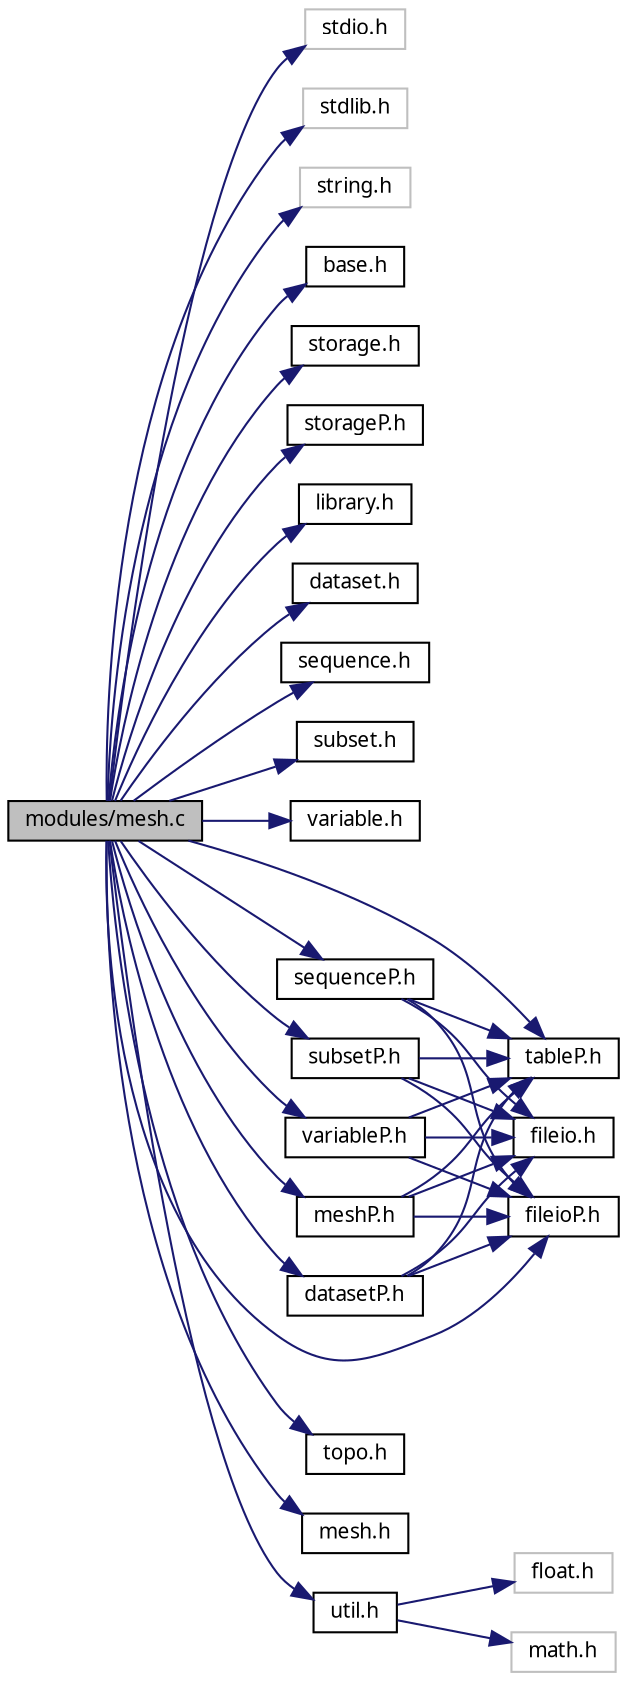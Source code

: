 digraph G
{
  edge [fontname="FreeSans.ttf",fontsize=10,labelfontname="FreeSans.ttf",labelfontsize=10];
  node [fontname="FreeSans.ttf",fontsize=10,shape=record];
  rankdir=LR;
  Node1 [label="modules/mesh.c",height=0.2,width=0.4,color="black", fillcolor="grey75", style="filled" fontcolor="black"];
  Node1 -> Node2 [color="midnightblue",fontsize=10,style="solid",fontname="FreeSans.ttf"];
  Node2 [label="stdio.h",height=0.2,width=0.4,color="grey75", fillcolor="white", style="filled"];
  Node1 -> Node3 [color="midnightblue",fontsize=10,style="solid",fontname="FreeSans.ttf"];
  Node3 [label="stdlib.h",height=0.2,width=0.4,color="grey75", fillcolor="white", style="filled"];
  Node1 -> Node4 [color="midnightblue",fontsize=10,style="solid",fontname="FreeSans.ttf"];
  Node4 [label="string.h",height=0.2,width=0.4,color="grey75", fillcolor="white", style="filled"];
  Node1 -> Node5 [color="midnightblue",fontsize=10,style="solid",fontname="FreeSans.ttf"];
  Node5 [label="base.h",height=0.2,width=0.4,color="black", fillcolor="white", style="filled",URL="$base_8h.html"];
  Node1 -> Node6 [color="midnightblue",fontsize=10,style="solid",fontname="FreeSans.ttf"];
  Node6 [label="storage.h",height=0.2,width=0.4,color="black", fillcolor="white", style="filled",URL="$storage_8h.html"];
  Node1 -> Node7 [color="midnightblue",fontsize=10,style="solid",fontname="FreeSans.ttf"];
  Node7 [label="storageP.h",height=0.2,width=0.4,color="black", fillcolor="white", style="filled",URL="$storageP_8h.html"];
  Node1 -> Node8 [color="midnightblue",fontsize=10,style="solid",fontname="FreeSans.ttf"];
  Node8 [label="library.h",height=0.2,width=0.4,color="black", fillcolor="white", style="filled",URL="$library_8h.html"];
  Node1 -> Node9 [color="midnightblue",fontsize=10,style="solid",fontname="FreeSans.ttf"];
  Node9 [label="dataset.h",height=0.2,width=0.4,color="black", fillcolor="white", style="filled",URL="$dataset_8h.html"];
  Node1 -> Node10 [color="midnightblue",fontsize=10,style="solid",fontname="FreeSans.ttf"];
  Node10 [label="sequence.h",height=0.2,width=0.4,color="black", fillcolor="white", style="filled",URL="$sequence_8h.html"];
  Node1 -> Node11 [color="midnightblue",fontsize=10,style="solid",fontname="FreeSans.ttf"];
  Node11 [label="subset.h",height=0.2,width=0.4,color="black", fillcolor="white", style="filled",URL="$subset_8h.html"];
  Node1 -> Node12 [color="midnightblue",fontsize=10,style="solid",fontname="FreeSans.ttf"];
  Node12 [label="variable.h",height=0.2,width=0.4,color="black", fillcolor="white", style="filled",URL="$variable_8h.html"];
  Node1 -> Node13 [color="midnightblue",fontsize=10,style="solid",fontname="FreeSans.ttf"];
  Node13 [label="tableP.h",height=0.2,width=0.4,color="black", fillcolor="white", style="filled",URL="$tableP_8h.html"];
  Node1 -> Node14 [color="midnightblue",fontsize=10,style="solid",fontname="FreeSans.ttf"];
  Node14 [label="datasetP.h",height=0.2,width=0.4,color="black", fillcolor="white", style="filled",URL="$datasetP_8h.html"];
  Node14 -> Node13 [color="midnightblue",fontsize=10,style="solid",fontname="FreeSans.ttf"];
  Node14 -> Node15 [color="midnightblue",fontsize=10,style="solid",fontname="FreeSans.ttf"];
  Node15 [label="fileio.h",height=0.2,width=0.4,color="black", fillcolor="white", style="filled",URL="$fileio_8h.html"];
  Node14 -> Node16 [color="midnightblue",fontsize=10,style="solid",fontname="FreeSans.ttf"];
  Node16 [label="fileioP.h",height=0.2,width=0.4,color="black", fillcolor="white", style="filled",URL="$fileioP_8h.html"];
  Node1 -> Node17 [color="midnightblue",fontsize=10,style="solid",fontname="FreeSans.ttf"];
  Node17 [label="sequenceP.h",height=0.2,width=0.4,color="black", fillcolor="white", style="filled",URL="$sequenceP_8h.html"];
  Node17 -> Node13 [color="midnightblue",fontsize=10,style="solid",fontname="FreeSans.ttf"];
  Node17 -> Node15 [color="midnightblue",fontsize=10,style="solid",fontname="FreeSans.ttf"];
  Node17 -> Node16 [color="midnightblue",fontsize=10,style="solid",fontname="FreeSans.ttf"];
  Node1 -> Node18 [color="midnightblue",fontsize=10,style="solid",fontname="FreeSans.ttf"];
  Node18 [label="subsetP.h",height=0.2,width=0.4,color="black", fillcolor="white", style="filled",URL="$subsetP_8h.html"];
  Node18 -> Node13 [color="midnightblue",fontsize=10,style="solid",fontname="FreeSans.ttf"];
  Node18 -> Node15 [color="midnightblue",fontsize=10,style="solid",fontname="FreeSans.ttf"];
  Node18 -> Node16 [color="midnightblue",fontsize=10,style="solid",fontname="FreeSans.ttf"];
  Node1 -> Node19 [color="midnightblue",fontsize=10,style="solid",fontname="FreeSans.ttf"];
  Node19 [label="variableP.h",height=0.2,width=0.4,color="black", fillcolor="white", style="filled",URL="$variableP_8h.html"];
  Node19 -> Node13 [color="midnightblue",fontsize=10,style="solid",fontname="FreeSans.ttf"];
  Node19 -> Node15 [color="midnightblue",fontsize=10,style="solid",fontname="FreeSans.ttf"];
  Node19 -> Node16 [color="midnightblue",fontsize=10,style="solid",fontname="FreeSans.ttf"];
  Node1 -> Node16 [color="midnightblue",fontsize=10,style="solid",fontname="FreeSans.ttf"];
  Node1 -> Node20 [color="midnightblue",fontsize=10,style="solid",fontname="FreeSans.ttf"];
  Node20 [label="topo.h",height=0.2,width=0.4,color="black", fillcolor="white", style="filled",URL="$topo_8h.html"];
  Node1 -> Node21 [color="midnightblue",fontsize=10,style="solid",fontname="FreeSans.ttf"];
  Node21 [label="mesh.h",height=0.2,width=0.4,color="black", fillcolor="white", style="filled",URL="$mesh_8h.html"];
  Node1 -> Node22 [color="midnightblue",fontsize=10,style="solid",fontname="FreeSans.ttf"];
  Node22 [label="meshP.h",height=0.2,width=0.4,color="black", fillcolor="white", style="filled",URL="$meshP_8h.html"];
  Node22 -> Node13 [color="midnightblue",fontsize=10,style="solid",fontname="FreeSans.ttf"];
  Node22 -> Node15 [color="midnightblue",fontsize=10,style="solid",fontname="FreeSans.ttf"];
  Node22 -> Node16 [color="midnightblue",fontsize=10,style="solid",fontname="FreeSans.ttf"];
  Node1 -> Node23 [color="midnightblue",fontsize=10,style="solid",fontname="FreeSans.ttf"];
  Node23 [label="util.h",height=0.2,width=0.4,color="black", fillcolor="white", style="filled",URL="$util_8h.html"];
  Node23 -> Node24 [color="midnightblue",fontsize=10,style="solid",fontname="FreeSans.ttf"];
  Node24 [label="math.h",height=0.2,width=0.4,color="grey75", fillcolor="white", style="filled"];
  Node23 -> Node25 [color="midnightblue",fontsize=10,style="solid",fontname="FreeSans.ttf"];
  Node25 [label="float.h",height=0.2,width=0.4,color="grey75", fillcolor="white", style="filled"];
}
